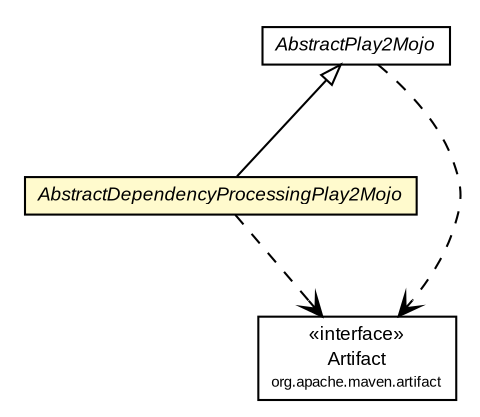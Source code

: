 #!/usr/local/bin/dot
#
# Class diagram 
# Generated by UMLGraph version R5_6-24-gf6e263 (http://www.umlgraph.org/)
#

digraph G {
	edge [fontname="arial",fontsize=10,labelfontname="arial",labelfontsize=10];
	node [fontname="arial",fontsize=10,shape=plaintext];
	nodesep=0.25;
	ranksep=0.5;
	// com.google.code.play2.plugin.AbstractPlay2Mojo
	c270 [label=<<table title="com.google.code.play2.plugin.AbstractPlay2Mojo" border="0" cellborder="1" cellspacing="0" cellpadding="2" port="p" href="./AbstractPlay2Mojo.html">
		<tr><td><table border="0" cellspacing="0" cellpadding="1">
<tr><td align="center" balign="center"><font face="arial italic"> AbstractPlay2Mojo </font></td></tr>
		</table></td></tr>
		</table>>, URL="./AbstractPlay2Mojo.html", fontname="arial", fontcolor="black", fontsize=9.0];
	// com.google.code.play2.plugin.AbstractDependencyProcessingPlay2Mojo
	c274 [label=<<table title="com.google.code.play2.plugin.AbstractDependencyProcessingPlay2Mojo" border="0" cellborder="1" cellspacing="0" cellpadding="2" port="p" bgcolor="lemonChiffon" href="./AbstractDependencyProcessingPlay2Mojo.html">
		<tr><td><table border="0" cellspacing="0" cellpadding="1">
<tr><td align="center" balign="center"><font face="arial italic"> AbstractDependencyProcessingPlay2Mojo </font></td></tr>
		</table></td></tr>
		</table>>, URL="./AbstractDependencyProcessingPlay2Mojo.html", fontname="arial", fontcolor="black", fontsize=9.0];
	//com.google.code.play2.plugin.AbstractDependencyProcessingPlay2Mojo extends com.google.code.play2.plugin.AbstractPlay2Mojo
	c270:p -> c274:p [dir=back,arrowtail=empty];
	// com.google.code.play2.plugin.AbstractPlay2Mojo DEPEND org.apache.maven.artifact.Artifact
	c270:p -> c278:p [taillabel="", label="", headlabel="", fontname="arial", fontcolor="black", fontsize=10.0, color="black", arrowhead=open, style=dashed];
	// com.google.code.play2.plugin.AbstractDependencyProcessingPlay2Mojo DEPEND org.apache.maven.artifact.Artifact
	c274:p -> c278:p [taillabel="", label="", headlabel="", fontname="arial", fontcolor="black", fontsize=10.0, color="black", arrowhead=open, style=dashed];
	// org.apache.maven.artifact.Artifact
	c278 [label=<<table title="org.apache.maven.artifact.Artifact" border="0" cellborder="1" cellspacing="0" cellpadding="2" port="p" href="http://maven.apache.org/ref/2.2.1/maven-artifact/apidocs/org/apache/maven/artifact/Artifact.html">
		<tr><td><table border="0" cellspacing="0" cellpadding="1">
<tr><td align="center" balign="center"> &#171;interface&#187; </td></tr>
<tr><td align="center" balign="center"> Artifact </td></tr>
<tr><td align="center" balign="center"><font point-size="7.0"> org.apache.maven.artifact </font></td></tr>
		</table></td></tr>
		</table>>, URL="http://maven.apache.org/ref/2.2.1/maven-artifact/apidocs/org/apache/maven/artifact/Artifact.html", fontname="arial", fontcolor="black", fontsize=9.0];
}

